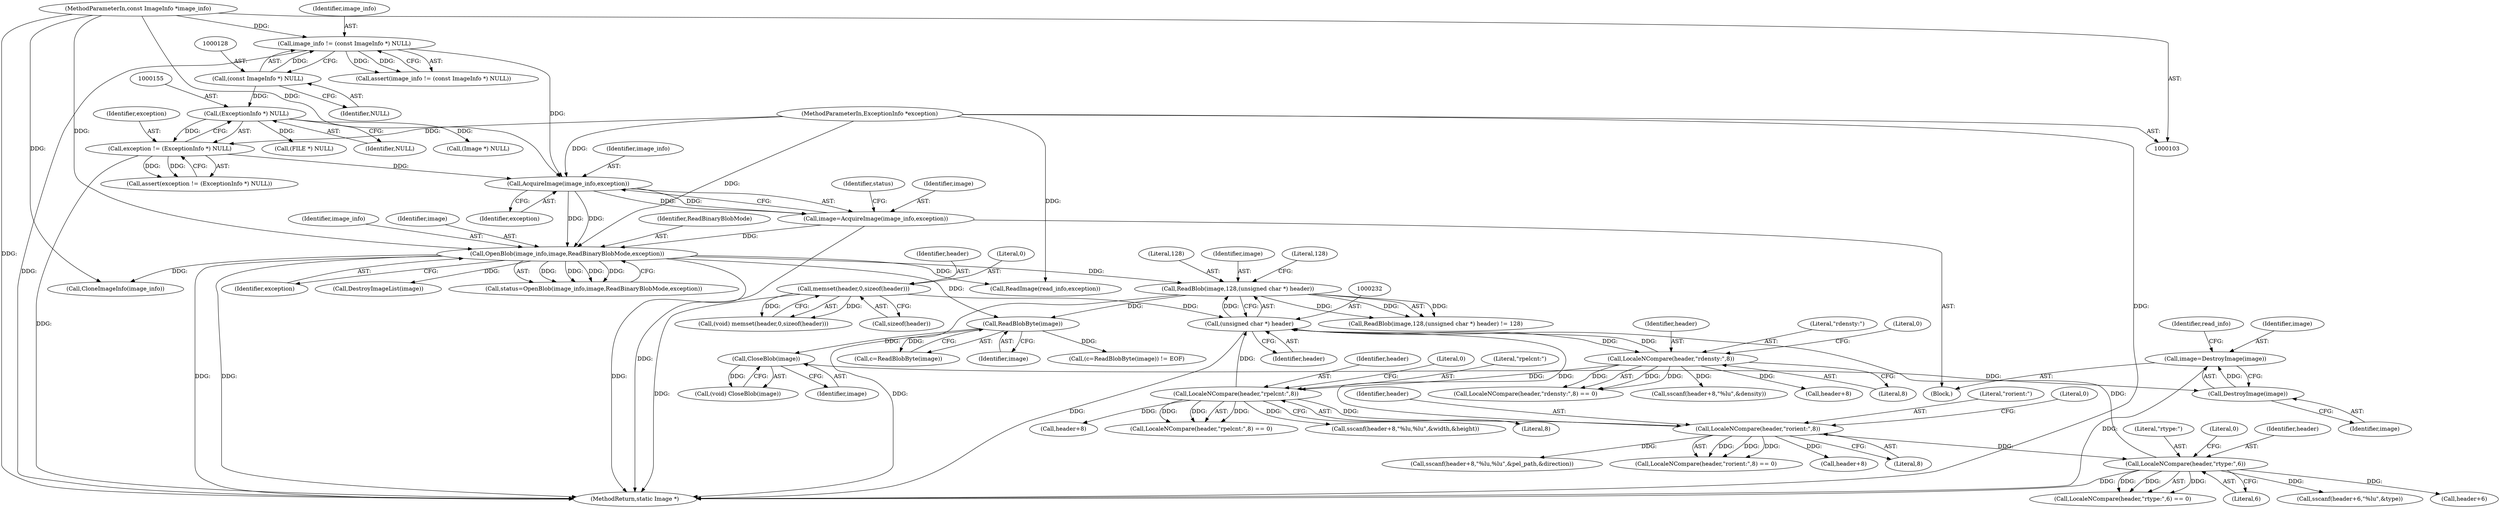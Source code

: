 digraph "0_ImageMagick_6b6bff054d569a77973f2140c0e86366e6168a6c@pointer" {
"1000404" [label="(Call,image=DestroyImage(image))"];
"1000406" [label="(Call,DestroyImage(image))"];
"1000402" [label="(Call,CloseBlob(image))"];
"1000386" [label="(Call,ReadBlobByte(image))"];
"1000170" [label="(Call,OpenBlob(image_info,image,ReadBinaryBlobMode,exception))"];
"1000165" [label="(Call,AcquireImage(image_info,exception))"];
"1000125" [label="(Call,image_info != (const ImageInfo *) NULL)"];
"1000104" [label="(MethodParameterIn,const ImageInfo *image_info)"];
"1000127" [label="(Call,(const ImageInfo *) NULL)"];
"1000152" [label="(Call,exception != (ExceptionInfo *) NULL)"];
"1000105" [label="(MethodParameterIn,ExceptionInfo *exception)"];
"1000154" [label="(Call,(ExceptionInfo *) NULL)"];
"1000163" [label="(Call,image=AcquireImage(image_info,exception))"];
"1000228" [label="(Call,ReadBlob(image,128,(unsigned char *) header))"];
"1000231" [label="(Call,(unsigned char *) header)"];
"1000332" [label="(Call,LocaleNCompare(header,\"rtype:\",6))"];
"1000283" [label="(Call,LocaleNCompare(header,\"rorient:\",8))"];
"1000263" [label="(Call,LocaleNCompare(header,\"rpelcnt:\",8))"];
"1000245" [label="(Call,LocaleNCompare(header,\"rdensty:\",8))"];
"1000190" [label="(Call,memset(header,0,sizeof(header)))"];
"1000227" [label="(Call,ReadBlob(image,128,(unsigned char *) header) != 128)"];
"1000467" [label="(Call,ReadImage(read_info,exception))"];
"1000193" [label="(Call,sizeof(header))"];
"1000165" [label="(Call,AcquireImage(image_info,exception))"];
"1000174" [label="(Identifier,exception)"];
"1000340" [label="(Call,sscanf(header+6,\"%lu\",&type))"];
"1000272" [label="(Call,header+8)"];
"1000230" [label="(Literal,128)"];
"1000124" [label="(Call,assert(image_info != (const ImageInfo *) NULL))"];
"1000247" [label="(Literal,\"rdensty:\")"];
"1000341" [label="(Call,header+6)"];
"1000185" [label="(Call,(Image *) NULL)"];
"1000173" [label="(Identifier,ReadBinaryBlobMode)"];
"1000404" [label="(Call,image=DestroyImage(image))"];
"1000182" [label="(Call,DestroyImageList(image))"];
"1000190" [label="(Call,memset(header,0,sizeof(header)))"];
"1000129" [label="(Identifier,NULL)"];
"1000402" [label="(Call,CloseBlob(image))"];
"1000126" [label="(Identifier,image_info)"];
"1000383" [label="(Call,(c=ReadBlobByte(image)) != EOF)"];
"1000284" [label="(Identifier,header)"];
"1000169" [label="(Identifier,status)"];
"1000263" [label="(Call,LocaleNCompare(header,\"rpelcnt:\",8))"];
"1000515" [label="(MethodReturn,static Image *)"];
"1000167" [label="(Identifier,exception)"];
"1000125" [label="(Call,image_info != (const ImageInfo *) NULL)"];
"1000285" [label="(Literal,\"rorient:\")"];
"1000104" [label="(MethodParameterIn,const ImageInfo *image_info)"];
"1000245" [label="(Call,LocaleNCompare(header,\"rdensty:\",8))"];
"1000262" [label="(Call,LocaleNCompare(header,\"rpelcnt:\",8) == 0)"];
"1000127" [label="(Call,(const ImageInfo *) NULL)"];
"1000191" [label="(Identifier,header)"];
"1000164" [label="(Identifier,image)"];
"1000282" [label="(Call,LocaleNCompare(header,\"rorient:\",8) == 0)"];
"1000403" [label="(Identifier,image)"];
"1000156" [label="(Identifier,NULL)"];
"1000334" [label="(Literal,\"rtype:\")"];
"1000170" [label="(Call,OpenBlob(image_info,image,ReadBinaryBlobMode,exception))"];
"1000192" [label="(Literal,0)"];
"1000264" [label="(Identifier,header)"];
"1000153" [label="(Identifier,exception)"];
"1000171" [label="(Identifier,image_info)"];
"1000351" [label="(Call,(FILE *) NULL)"];
"1000249" [label="(Literal,0)"];
"1000154" [label="(Call,(ExceptionInfo *) NULL)"];
"1000387" [label="(Identifier,image)"];
"1000151" [label="(Call,assert(exception != (ExceptionInfo *) NULL))"];
"1000228" [label="(Call,ReadBlob(image,128,(unsigned char *) header))"];
"1000283" [label="(Call,LocaleNCompare(header,\"rorient:\",8))"];
"1000229" [label="(Identifier,image)"];
"1000332" [label="(Call,LocaleNCompare(header,\"rtype:\",6))"];
"1000405" [label="(Identifier,image)"];
"1000246" [label="(Identifier,header)"];
"1000248" [label="(Literal,8)"];
"1000163" [label="(Call,image=AcquireImage(image_info,exception))"];
"1000231" [label="(Call,(unsigned char *) header)"];
"1000152" [label="(Call,exception != (ExceptionInfo *) NULL)"];
"1000336" [label="(Literal,0)"];
"1000386" [label="(Call,ReadBlobByte(image))"];
"1000267" [label="(Literal,0)"];
"1000384" [label="(Call,c=ReadBlobByte(image))"];
"1000406" [label="(Call,DestroyImage(image))"];
"1000233" [label="(Identifier,header)"];
"1000106" [label="(Block,)"];
"1000271" [label="(Call,sscanf(header+8,\"%lu,%lu\",&width,&height))"];
"1000410" [label="(Call,CloneImageInfo(image_info))"];
"1000266" [label="(Literal,8)"];
"1000166" [label="(Identifier,image_info)"];
"1000292" [label="(Call,header+8)"];
"1000286" [label="(Literal,8)"];
"1000333" [label="(Identifier,header)"];
"1000172" [label="(Identifier,image)"];
"1000188" [label="(Call,(void) memset(header,0,sizeof(header)))"];
"1000234" [label="(Literal,128)"];
"1000409" [label="(Identifier,read_info)"];
"1000287" [label="(Literal,0)"];
"1000291" [label="(Call,sscanf(header+8,\"%lu,%lu\",&pel_path,&direction))"];
"1000331" [label="(Call,LocaleNCompare(header,\"rtype:\",6) == 0)"];
"1000244" [label="(Call,LocaleNCompare(header,\"rdensty:\",8) == 0)"];
"1000253" [label="(Call,sscanf(header+8,\"%lu\",&density))"];
"1000168" [label="(Call,status=OpenBlob(image_info,image,ReadBinaryBlobMode,exception))"];
"1000400" [label="(Call,(void) CloseBlob(image))"];
"1000407" [label="(Identifier,image)"];
"1000105" [label="(MethodParameterIn,ExceptionInfo *exception)"];
"1000265" [label="(Literal,\"rpelcnt:\")"];
"1000254" [label="(Call,header+8)"];
"1000335" [label="(Literal,6)"];
"1000404" -> "1000106"  [label="AST: "];
"1000404" -> "1000406"  [label="CFG: "];
"1000405" -> "1000404"  [label="AST: "];
"1000406" -> "1000404"  [label="AST: "];
"1000409" -> "1000404"  [label="CFG: "];
"1000404" -> "1000515"  [label="DDG: "];
"1000406" -> "1000404"  [label="DDG: "];
"1000406" -> "1000407"  [label="CFG: "];
"1000407" -> "1000406"  [label="AST: "];
"1000402" -> "1000406"  [label="DDG: "];
"1000402" -> "1000400"  [label="AST: "];
"1000402" -> "1000403"  [label="CFG: "];
"1000403" -> "1000402"  [label="AST: "];
"1000400" -> "1000402"  [label="CFG: "];
"1000402" -> "1000400"  [label="DDG: "];
"1000386" -> "1000402"  [label="DDG: "];
"1000386" -> "1000384"  [label="AST: "];
"1000386" -> "1000387"  [label="CFG: "];
"1000387" -> "1000386"  [label="AST: "];
"1000384" -> "1000386"  [label="CFG: "];
"1000386" -> "1000383"  [label="DDG: "];
"1000386" -> "1000384"  [label="DDG: "];
"1000170" -> "1000386"  [label="DDG: "];
"1000228" -> "1000386"  [label="DDG: "];
"1000170" -> "1000168"  [label="AST: "];
"1000170" -> "1000174"  [label="CFG: "];
"1000171" -> "1000170"  [label="AST: "];
"1000172" -> "1000170"  [label="AST: "];
"1000173" -> "1000170"  [label="AST: "];
"1000174" -> "1000170"  [label="AST: "];
"1000168" -> "1000170"  [label="CFG: "];
"1000170" -> "1000515"  [label="DDG: "];
"1000170" -> "1000515"  [label="DDG: "];
"1000170" -> "1000515"  [label="DDG: "];
"1000170" -> "1000168"  [label="DDG: "];
"1000170" -> "1000168"  [label="DDG: "];
"1000170" -> "1000168"  [label="DDG: "];
"1000170" -> "1000168"  [label="DDG: "];
"1000165" -> "1000170"  [label="DDG: "];
"1000165" -> "1000170"  [label="DDG: "];
"1000104" -> "1000170"  [label="DDG: "];
"1000163" -> "1000170"  [label="DDG: "];
"1000105" -> "1000170"  [label="DDG: "];
"1000170" -> "1000182"  [label="DDG: "];
"1000170" -> "1000228"  [label="DDG: "];
"1000170" -> "1000410"  [label="DDG: "];
"1000170" -> "1000467"  [label="DDG: "];
"1000165" -> "1000163"  [label="AST: "];
"1000165" -> "1000167"  [label="CFG: "];
"1000166" -> "1000165"  [label="AST: "];
"1000167" -> "1000165"  [label="AST: "];
"1000163" -> "1000165"  [label="CFG: "];
"1000165" -> "1000163"  [label="DDG: "];
"1000165" -> "1000163"  [label="DDG: "];
"1000125" -> "1000165"  [label="DDG: "];
"1000104" -> "1000165"  [label="DDG: "];
"1000152" -> "1000165"  [label="DDG: "];
"1000105" -> "1000165"  [label="DDG: "];
"1000125" -> "1000124"  [label="AST: "];
"1000125" -> "1000127"  [label="CFG: "];
"1000126" -> "1000125"  [label="AST: "];
"1000127" -> "1000125"  [label="AST: "];
"1000124" -> "1000125"  [label="CFG: "];
"1000125" -> "1000515"  [label="DDG: "];
"1000125" -> "1000124"  [label="DDG: "];
"1000125" -> "1000124"  [label="DDG: "];
"1000104" -> "1000125"  [label="DDG: "];
"1000127" -> "1000125"  [label="DDG: "];
"1000104" -> "1000103"  [label="AST: "];
"1000104" -> "1000515"  [label="DDG: "];
"1000104" -> "1000410"  [label="DDG: "];
"1000127" -> "1000129"  [label="CFG: "];
"1000128" -> "1000127"  [label="AST: "];
"1000129" -> "1000127"  [label="AST: "];
"1000127" -> "1000154"  [label="DDG: "];
"1000152" -> "1000151"  [label="AST: "];
"1000152" -> "1000154"  [label="CFG: "];
"1000153" -> "1000152"  [label="AST: "];
"1000154" -> "1000152"  [label="AST: "];
"1000151" -> "1000152"  [label="CFG: "];
"1000152" -> "1000515"  [label="DDG: "];
"1000152" -> "1000151"  [label="DDG: "];
"1000152" -> "1000151"  [label="DDG: "];
"1000105" -> "1000152"  [label="DDG: "];
"1000154" -> "1000152"  [label="DDG: "];
"1000105" -> "1000103"  [label="AST: "];
"1000105" -> "1000515"  [label="DDG: "];
"1000105" -> "1000467"  [label="DDG: "];
"1000154" -> "1000156"  [label="CFG: "];
"1000155" -> "1000154"  [label="AST: "];
"1000156" -> "1000154"  [label="AST: "];
"1000154" -> "1000185"  [label="DDG: "];
"1000154" -> "1000351"  [label="DDG: "];
"1000163" -> "1000106"  [label="AST: "];
"1000164" -> "1000163"  [label="AST: "];
"1000169" -> "1000163"  [label="CFG: "];
"1000163" -> "1000515"  [label="DDG: "];
"1000228" -> "1000227"  [label="AST: "];
"1000228" -> "1000231"  [label="CFG: "];
"1000229" -> "1000228"  [label="AST: "];
"1000230" -> "1000228"  [label="AST: "];
"1000231" -> "1000228"  [label="AST: "];
"1000234" -> "1000228"  [label="CFG: "];
"1000228" -> "1000515"  [label="DDG: "];
"1000228" -> "1000227"  [label="DDG: "];
"1000228" -> "1000227"  [label="DDG: "];
"1000228" -> "1000227"  [label="DDG: "];
"1000231" -> "1000228"  [label="DDG: "];
"1000231" -> "1000233"  [label="CFG: "];
"1000232" -> "1000231"  [label="AST: "];
"1000233" -> "1000231"  [label="AST: "];
"1000231" -> "1000515"  [label="DDG: "];
"1000332" -> "1000231"  [label="DDG: "];
"1000190" -> "1000231"  [label="DDG: "];
"1000283" -> "1000231"  [label="DDG: "];
"1000245" -> "1000231"  [label="DDG: "];
"1000263" -> "1000231"  [label="DDG: "];
"1000231" -> "1000245"  [label="DDG: "];
"1000332" -> "1000331"  [label="AST: "];
"1000332" -> "1000335"  [label="CFG: "];
"1000333" -> "1000332"  [label="AST: "];
"1000334" -> "1000332"  [label="AST: "];
"1000335" -> "1000332"  [label="AST: "];
"1000336" -> "1000332"  [label="CFG: "];
"1000332" -> "1000515"  [label="DDG: "];
"1000332" -> "1000331"  [label="DDG: "];
"1000332" -> "1000331"  [label="DDG: "];
"1000332" -> "1000331"  [label="DDG: "];
"1000283" -> "1000332"  [label="DDG: "];
"1000332" -> "1000340"  [label="DDG: "];
"1000332" -> "1000341"  [label="DDG: "];
"1000283" -> "1000282"  [label="AST: "];
"1000283" -> "1000286"  [label="CFG: "];
"1000284" -> "1000283"  [label="AST: "];
"1000285" -> "1000283"  [label="AST: "];
"1000286" -> "1000283"  [label="AST: "];
"1000287" -> "1000283"  [label="CFG: "];
"1000283" -> "1000282"  [label="DDG: "];
"1000283" -> "1000282"  [label="DDG: "];
"1000283" -> "1000282"  [label="DDG: "];
"1000263" -> "1000283"  [label="DDG: "];
"1000283" -> "1000291"  [label="DDG: "];
"1000283" -> "1000292"  [label="DDG: "];
"1000263" -> "1000262"  [label="AST: "];
"1000263" -> "1000266"  [label="CFG: "];
"1000264" -> "1000263"  [label="AST: "];
"1000265" -> "1000263"  [label="AST: "];
"1000266" -> "1000263"  [label="AST: "];
"1000267" -> "1000263"  [label="CFG: "];
"1000263" -> "1000262"  [label="DDG: "];
"1000263" -> "1000262"  [label="DDG: "];
"1000263" -> "1000262"  [label="DDG: "];
"1000245" -> "1000263"  [label="DDG: "];
"1000263" -> "1000271"  [label="DDG: "];
"1000263" -> "1000272"  [label="DDG: "];
"1000245" -> "1000244"  [label="AST: "];
"1000245" -> "1000248"  [label="CFG: "];
"1000246" -> "1000245"  [label="AST: "];
"1000247" -> "1000245"  [label="AST: "];
"1000248" -> "1000245"  [label="AST: "];
"1000249" -> "1000245"  [label="CFG: "];
"1000245" -> "1000244"  [label="DDG: "];
"1000245" -> "1000244"  [label="DDG: "];
"1000245" -> "1000244"  [label="DDG: "];
"1000245" -> "1000253"  [label="DDG: "];
"1000245" -> "1000254"  [label="DDG: "];
"1000190" -> "1000188"  [label="AST: "];
"1000190" -> "1000193"  [label="CFG: "];
"1000191" -> "1000190"  [label="AST: "];
"1000192" -> "1000190"  [label="AST: "];
"1000193" -> "1000190"  [label="AST: "];
"1000188" -> "1000190"  [label="CFG: "];
"1000190" -> "1000515"  [label="DDG: "];
"1000190" -> "1000188"  [label="DDG: "];
"1000190" -> "1000188"  [label="DDG: "];
}
